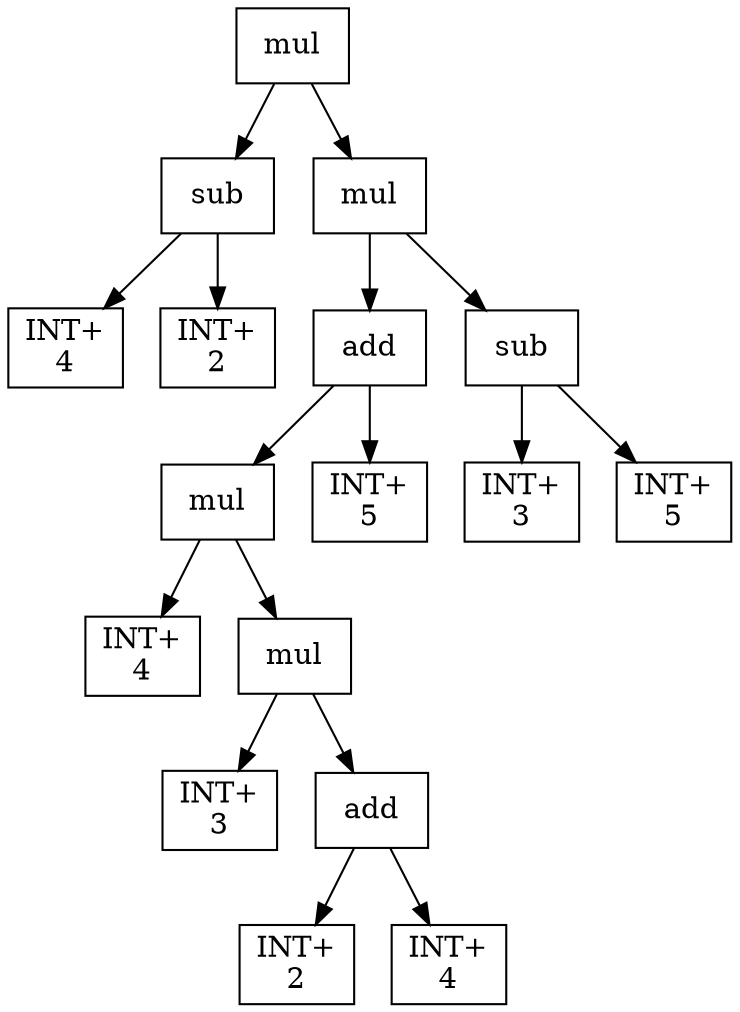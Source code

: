 digraph expr {
  node [shape=box];
  n1 [label="mul"];
  n2 [label="sub"];
  n3 [label="INT+\n4"];
  n4 [label="INT+\n2"];
  n2 -> n3;
  n2 -> n4;
  n5 [label="mul"];
  n6 [label="add"];
  n7 [label="mul"];
  n8 [label="INT+\n4"];
  n9 [label="mul"];
  n10 [label="INT+\n3"];
  n11 [label="add"];
  n12 [label="INT+\n2"];
  n13 [label="INT+\n4"];
  n11 -> n12;
  n11 -> n13;
  n9 -> n10;
  n9 -> n11;
  n7 -> n8;
  n7 -> n9;
  n14 [label="INT+\n5"];
  n6 -> n7;
  n6 -> n14;
  n15 [label="sub"];
  n16 [label="INT+\n3"];
  n17 [label="INT+\n5"];
  n15 -> n16;
  n15 -> n17;
  n5 -> n6;
  n5 -> n15;
  n1 -> n2;
  n1 -> n5;
}